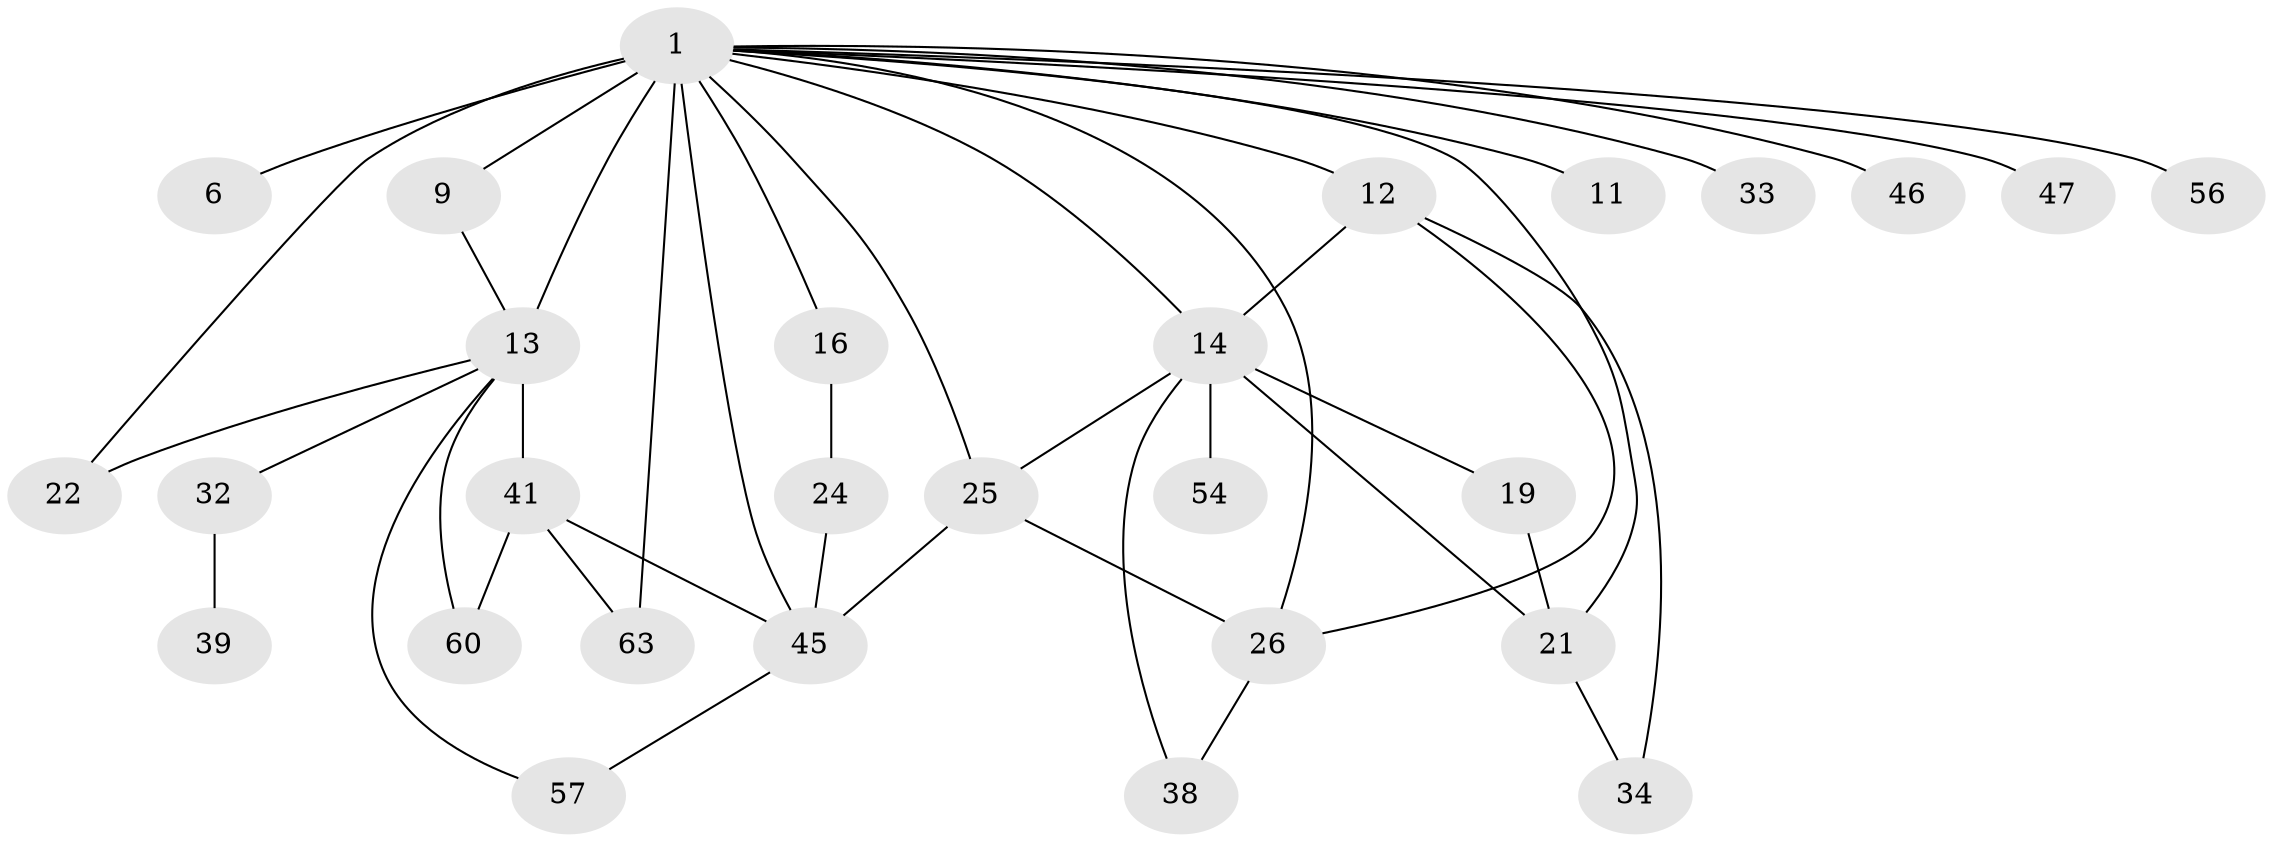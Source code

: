 // original degree distribution, {11: 0.014285714285714285, 4: 0.1, 3: 0.21428571428571427, 2: 0.37142857142857144, 6: 0.04285714285714286, 1: 0.18571428571428572, 5: 0.07142857142857142}
// Generated by graph-tools (version 1.1) at 2025/17/03/04/25 18:17:02]
// undirected, 28 vertices, 43 edges
graph export_dot {
graph [start="1"]
  node [color=gray90,style=filled];
  1 [super="+8+10+23+5+4+3+2"];
  6;
  9 [super="+31"];
  11;
  12 [super="+28"];
  13 [super="+40+18"];
  14 [super="+17"];
  16;
  19 [super="+20"];
  21 [super="+42"];
  22;
  24;
  25 [super="+62"];
  26 [super="+50+27"];
  32;
  33 [super="+67+58"];
  34;
  38;
  39 [super="+61"];
  41 [super="+44"];
  45 [super="+55"];
  46;
  47;
  54 [super="+65"];
  56;
  57;
  60;
  63;
  1 -- 6 [weight=2];
  1 -- 9 [weight=2];
  1 -- 14;
  1 -- 25;
  1 -- 13 [weight=5];
  1 -- 26;
  1 -- 33;
  1 -- 56;
  1 -- 22;
  1 -- 45;
  1 -- 16;
  1 -- 63 [weight=2];
  1 -- 12;
  1 -- 46;
  1 -- 47;
  1 -- 11;
  1 -- 21;
  9 -- 13;
  12 -- 14 [weight=2];
  12 -- 34;
  12 -- 26;
  13 -- 57;
  13 -- 60;
  13 -- 32;
  13 -- 22;
  13 -- 41;
  14 -- 21;
  14 -- 19;
  14 -- 54;
  14 -- 38;
  14 -- 25;
  16 -- 24;
  19 -- 21;
  21 -- 34;
  24 -- 45 [weight=2];
  25 -- 45;
  25 -- 26;
  26 -- 38;
  32 -- 39;
  41 -- 60;
  41 -- 63;
  41 -- 45;
  45 -- 57;
}
